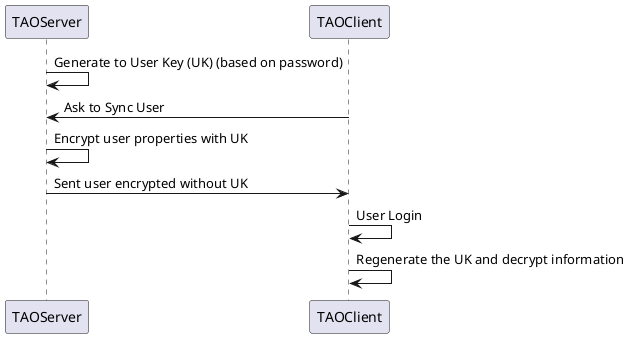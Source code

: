 @startuml
TAOServer -> TAOServer: Generate to User Key (UK) (based on password)
TAOClient -> TAOServer: Ask to Sync User
TAOServer -> TAOServer: Encrypt user properties with UK
TAOServer -> TAOClient: Sent user encrypted without UK
TAOClient -> TAOClient: User Login
TAOClient -> TAOClient: Regenerate the UK and decrypt information
@enduml